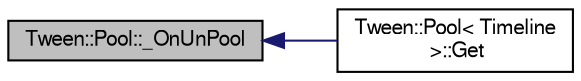 digraph "Tween::Pool::_OnUnPool"
{
  bgcolor="transparent";
  edge [fontname="FreeSans",fontsize="10",labelfontname="FreeSans",labelfontsize="10"];
  node [fontname="FreeSans",fontsize="10",shape=record];
  rankdir="LR";
  Node1 [label="Tween::Pool::_OnUnPool",height=0.2,width=0.4,color="black", fillcolor="grey75", style="filled" fontcolor="black"];
  Node1 -> Node2 [dir="back",color="midnightblue",fontsize="10",style="solid",fontname="FreeSans"];
  Node2 [label="Tween::Pool\< Timeline\l \>::Get",height=0.2,width=0.4,color="black",URL="$classTween_1_1Pool.html#a41800540f08ddf6f2ed04c3e0b53cee2"];
}
